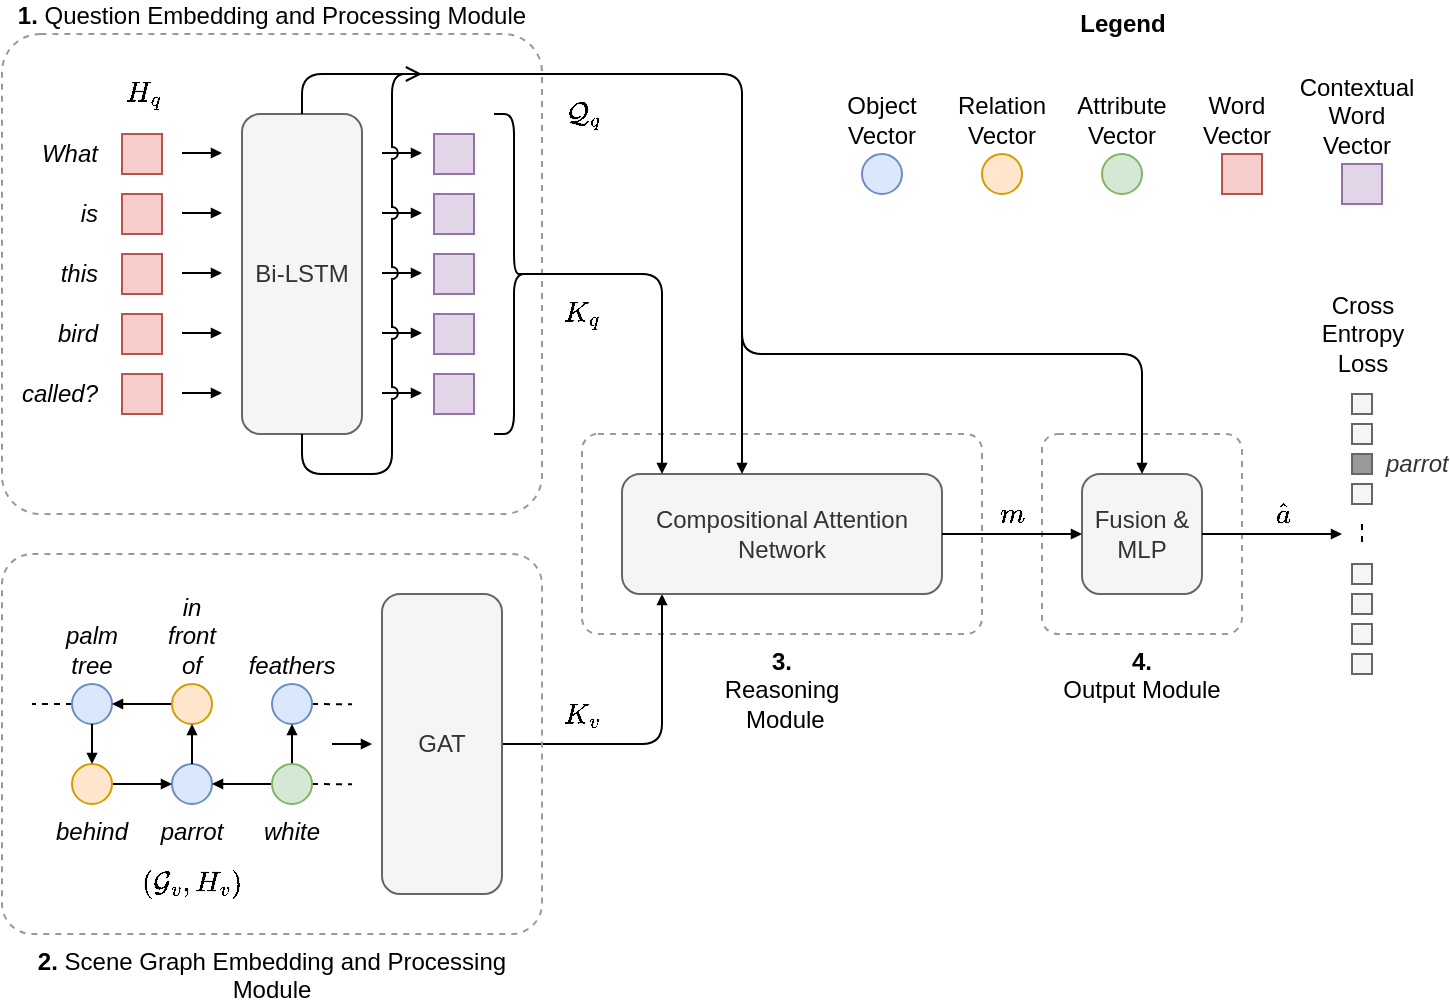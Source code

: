 <mxfile version="13.10.6" type="github">
  <diagram id="HfLiJ4DD011SfzfWRTsT" name="Page-1">
    <mxGraphModel dx="1263" dy="709" grid="1" gridSize="10" guides="1" tooltips="1" connect="1" arrows="1" fold="1" page="1" pageScale="1" pageWidth="827" pageHeight="1169" math="1" shadow="0">
      <root>
        <mxCell id="0" />
        <mxCell id="1" parent="0" />
        <mxCell id="Oq3xh2eoCdKH_E2tni3q-53" value="&lt;b&gt;4. &lt;br&gt;&lt;/b&gt;Output Module" style="rounded=1;whiteSpace=wrap;html=1;fillColor=none;labelPosition=center;verticalLabelPosition=bottom;align=center;verticalAlign=top;dashed=1;arcSize=8;strokeColor=#999999;" vertex="1" parent="1">
          <mxGeometry x="590" y="240" width="100" height="100" as="geometry" />
        </mxCell>
        <mxCell id="Oq3xh2eoCdKH_E2tni3q-51" value="&lt;b&gt;3.&lt;br&gt;&lt;/b&gt;Reasoning&lt;br&gt;&amp;nbsp;Module" style="rounded=1;whiteSpace=wrap;html=1;fillColor=none;labelPosition=center;verticalLabelPosition=bottom;align=center;verticalAlign=top;dashed=1;arcSize=8;strokeColor=#999999;" vertex="1" parent="1">
          <mxGeometry x="360" y="240" width="200" height="100" as="geometry" />
        </mxCell>
        <mxCell id="9DUDsAGnaTjI5zjK5OL5-17" value="&lt;b&gt;1.&amp;nbsp;&lt;/b&gt;Question Embedding and Processing Module" style="rounded=1;whiteSpace=wrap;html=1;fillColor=none;labelPosition=center;verticalLabelPosition=top;align=center;verticalAlign=bottom;arcSize=8;dashed=1;shadow=0;glass=0;sketch=0;strokeColor=#999999;" parent="1" vertex="1">
          <mxGeometry x="70" y="40" width="270" height="240" as="geometry" />
        </mxCell>
        <mxCell id="OLSpMZ1pEOFonk4ee4Rg-14" value="" style="group" parent="1" vertex="1" connectable="0">
          <mxGeometry x="130" y="90" width="50" height="140" as="geometry" />
        </mxCell>
        <mxCell id="9DUDsAGnaTjI5zjK5OL5-105" style="edgeStyle=none;rounded=1;orthogonalLoop=1;jettySize=auto;html=1;startArrow=block;startFill=1;startSize=3;endArrow=none;endFill=0;endSize=3;strokeColor=#000000;strokeWidth=1;fontSize=8;" parent="OLSpMZ1pEOFonk4ee4Rg-14" edge="1">
          <mxGeometry x="-115" y="-11" as="geometry">
            <mxPoint x="30" y="9.5" as="targetPoint" />
            <mxPoint x="50" y="9.5" as="sourcePoint" />
          </mxGeometry>
        </mxCell>
        <mxCell id="OLSpMZ1pEOFonk4ee4Rg-3" value="What" style="rect;whiteSpace=wrap;html=1;fillColor=#f8cecc;strokeColor=#b85450;labelPosition=left;verticalLabelPosition=middle;align=right;verticalAlign=middle;spacingRight=10;fontStyle=2" parent="OLSpMZ1pEOFonk4ee4Rg-14" vertex="1">
          <mxGeometry width="20" height="20" as="geometry" />
        </mxCell>
        <mxCell id="OLSpMZ1pEOFonk4ee4Rg-4" value="is&lt;br&gt;" style="rect;whiteSpace=wrap;html=1;fillColor=#f8cecc;strokeColor=#b85450;labelPosition=left;verticalLabelPosition=middle;align=right;verticalAlign=middle;spacingRight=10;fontStyle=2" parent="OLSpMZ1pEOFonk4ee4Rg-14" vertex="1">
          <mxGeometry y="30" width="20" height="20" as="geometry" />
        </mxCell>
        <mxCell id="OLSpMZ1pEOFonk4ee4Rg-5" value="this" style="rect;whiteSpace=wrap;html=1;fillColor=#f8cecc;strokeColor=#b85450;labelPosition=left;verticalLabelPosition=middle;align=right;verticalAlign=middle;spacingRight=10;fontStyle=2" parent="OLSpMZ1pEOFonk4ee4Rg-14" vertex="1">
          <mxGeometry y="60" width="20" height="20" as="geometry" />
        </mxCell>
        <mxCell id="OLSpMZ1pEOFonk4ee4Rg-6" value="bird" style="rect;whiteSpace=wrap;html=1;fillColor=#f8cecc;strokeColor=#b85450;labelPosition=left;verticalLabelPosition=middle;align=right;verticalAlign=middle;spacingRight=10;fontStyle=2" parent="OLSpMZ1pEOFonk4ee4Rg-14" vertex="1">
          <mxGeometry y="90" width="20" height="20" as="geometry" />
        </mxCell>
        <mxCell id="OLSpMZ1pEOFonk4ee4Rg-7" value="called?" style="rect;whiteSpace=wrap;html=1;fillColor=#f8cecc;strokeColor=#b85450;labelPosition=left;verticalLabelPosition=middle;align=right;verticalAlign=middle;spacingRight=10;fontStyle=2" parent="OLSpMZ1pEOFonk4ee4Rg-14" vertex="1">
          <mxGeometry y="120" width="20" height="20" as="geometry" />
        </mxCell>
        <mxCell id="OLSpMZ1pEOFonk4ee4Rg-10" style="edgeStyle=none;rounded=1;orthogonalLoop=1;jettySize=auto;html=1;startArrow=block;startFill=1;startSize=3;endArrow=none;endFill=0;endSize=3;strokeColor=#000000;strokeWidth=1;fontSize=8;" parent="OLSpMZ1pEOFonk4ee4Rg-14" edge="1">
          <mxGeometry x="-115" y="19" as="geometry">
            <mxPoint x="30" y="39.5" as="targetPoint" />
            <mxPoint x="50" y="39.5" as="sourcePoint" />
          </mxGeometry>
        </mxCell>
        <mxCell id="OLSpMZ1pEOFonk4ee4Rg-11" style="edgeStyle=none;rounded=1;orthogonalLoop=1;jettySize=auto;html=1;startArrow=block;startFill=1;startSize=3;endArrow=none;endFill=0;endSize=3;strokeColor=#000000;strokeWidth=1;fontSize=8;" parent="OLSpMZ1pEOFonk4ee4Rg-14" edge="1">
          <mxGeometry x="-115" y="49" as="geometry">
            <mxPoint x="30" y="69.5" as="targetPoint" />
            <mxPoint x="50" y="69.5" as="sourcePoint" />
          </mxGeometry>
        </mxCell>
        <mxCell id="OLSpMZ1pEOFonk4ee4Rg-12" style="edgeStyle=none;rounded=1;orthogonalLoop=1;jettySize=auto;html=1;startArrow=block;startFill=1;startSize=3;endArrow=none;endFill=0;endSize=3;strokeColor=#000000;strokeWidth=1;fontSize=8;" parent="OLSpMZ1pEOFonk4ee4Rg-14" edge="1">
          <mxGeometry x="-115" y="79" as="geometry">
            <mxPoint x="30" y="99.5" as="targetPoint" />
            <mxPoint x="50" y="99.5" as="sourcePoint" />
          </mxGeometry>
        </mxCell>
        <mxCell id="OLSpMZ1pEOFonk4ee4Rg-13" style="edgeStyle=none;rounded=1;orthogonalLoop=1;jettySize=auto;html=1;startArrow=block;startFill=1;startSize=3;endArrow=none;endFill=0;endSize=3;strokeColor=#000000;strokeWidth=1;fontSize=8;" parent="OLSpMZ1pEOFonk4ee4Rg-14" edge="1">
          <mxGeometry x="-115" y="109" as="geometry">
            <mxPoint x="30" y="129.5" as="targetPoint" />
            <mxPoint x="50" y="129.5" as="sourcePoint" />
          </mxGeometry>
        </mxCell>
        <mxCell id="9DUDsAGnaTjI5zjK5OL5-45" value="&lt;i&gt;parrot&lt;/i&gt;" style="ellipse;whiteSpace=wrap;html=1;fillColor=#dae8fc;strokeColor=#6c8ebf;labelPosition=center;verticalLabelPosition=bottom;align=center;verticalAlign=top;" parent="1" vertex="1">
          <mxGeometry x="155" y="405" width="20" height="20" as="geometry" />
        </mxCell>
        <mxCell id="9DUDsAGnaTjI5zjK5OL5-82" style="edgeStyle=none;rounded=1;orthogonalLoop=1;jettySize=auto;html=1;exitX=1;exitY=0.5;exitDx=0;exitDy=0;dashed=1;startArrow=none;startFill=0;startSize=3;endArrow=none;endFill=0;endSize=3;strokeColor=#000000;strokeWidth=1;fontSize=8;" parent="1" source="9DUDsAGnaTjI5zjK5OL5-46" edge="1">
          <mxGeometry x="85" y="365" as="geometry">
            <mxPoint x="245" y="375.167" as="targetPoint" />
          </mxGeometry>
        </mxCell>
        <mxCell id="9DUDsAGnaTjI5zjK5OL5-46" value="&lt;i&gt;feathers&lt;/i&gt;" style="ellipse;whiteSpace=wrap;html=1;fillColor=#dae8fc;strokeColor=#6c8ebf;labelPosition=center;verticalLabelPosition=top;align=center;verticalAlign=bottom;" parent="1" vertex="1">
          <mxGeometry x="205" y="365" width="20" height="20" as="geometry" />
        </mxCell>
        <mxCell id="9DUDsAGnaTjI5zjK5OL5-75" style="edgeStyle=none;rounded=1;orthogonalLoop=1;jettySize=auto;html=1;exitX=0;exitY=0.5;exitDx=0;exitDy=0;entryX=1;entryY=0.5;entryDx=0;entryDy=0;startArrow=none;startFill=0;startSize=3;endArrow=block;endFill=1;endSize=3;strokeColor=#000000;strokeWidth=1;fontSize=8;" parent="1" source="9DUDsAGnaTjI5zjK5OL5-49" target="9DUDsAGnaTjI5zjK5OL5-45" edge="1">
          <mxGeometry x="85" y="365" as="geometry" />
        </mxCell>
        <mxCell id="9DUDsAGnaTjI5zjK5OL5-76" style="edgeStyle=none;rounded=1;orthogonalLoop=1;jettySize=auto;html=1;exitX=0.5;exitY=0;exitDx=0;exitDy=0;entryX=0.5;entryY=1;entryDx=0;entryDy=0;startArrow=none;startFill=0;startSize=3;endArrow=block;endFill=1;endSize=3;strokeColor=#000000;strokeWidth=1;fontSize=8;" parent="1" source="9DUDsAGnaTjI5zjK5OL5-49" target="9DUDsAGnaTjI5zjK5OL5-46" edge="1">
          <mxGeometry x="85" y="365" as="geometry" />
        </mxCell>
        <mxCell id="9DUDsAGnaTjI5zjK5OL5-83" style="edgeStyle=none;rounded=1;orthogonalLoop=1;jettySize=auto;html=1;exitX=1;exitY=0.5;exitDx=0;exitDy=0;dashed=1;startArrow=none;startFill=0;startSize=3;endArrow=none;endFill=0;endSize=3;strokeColor=#000000;strokeWidth=1;fontSize=8;" parent="1" source="9DUDsAGnaTjI5zjK5OL5-49" edge="1">
          <mxGeometry x="85" y="365" as="geometry">
            <mxPoint x="245" y="415.167" as="targetPoint" />
          </mxGeometry>
        </mxCell>
        <mxCell id="9DUDsAGnaTjI5zjK5OL5-49" value="&lt;i&gt;white&lt;/i&gt;" style="ellipse;whiteSpace=wrap;html=1;fillColor=#d5e8d4;strokeColor=#82b366;labelPosition=center;verticalLabelPosition=bottom;align=center;verticalAlign=top;" parent="1" vertex="1">
          <mxGeometry x="205" y="405" width="20" height="20" as="geometry" />
        </mxCell>
        <mxCell id="9DUDsAGnaTjI5zjK5OL5-81" style="edgeStyle=none;rounded=1;orthogonalLoop=1;jettySize=auto;html=1;exitX=0;exitY=0.5;exitDx=0;exitDy=0;startArrow=none;startFill=0;startSize=3;endArrow=none;endFill=0;endSize=3;strokeColor=#000000;strokeWidth=1;fontSize=8;dashed=1;" parent="1" source="9DUDsAGnaTjI5zjK5OL5-51" edge="1">
          <mxGeometry x="85" y="365" as="geometry">
            <mxPoint x="85" y="375" as="targetPoint" />
          </mxGeometry>
        </mxCell>
        <mxCell id="9DUDsAGnaTjI5zjK5OL5-51" value="&lt;i&gt;palm tree&lt;/i&gt;" style="ellipse;whiteSpace=wrap;html=1;fillColor=#dae8fc;strokeColor=#6c8ebf;labelPosition=center;verticalLabelPosition=top;align=center;verticalAlign=bottom;" parent="1" vertex="1">
          <mxGeometry x="105" y="365" width="20" height="20" as="geometry" />
        </mxCell>
        <mxCell id="9DUDsAGnaTjI5zjK5OL5-78" style="edgeStyle=none;rounded=1;orthogonalLoop=1;jettySize=auto;html=1;exitX=1;exitY=0.5;exitDx=0;exitDy=0;entryX=0;entryY=0.5;entryDx=0;entryDy=0;startArrow=none;startFill=0;startSize=3;endArrow=block;endFill=1;endSize=3;strokeColor=#000000;strokeWidth=1;fontSize=8;" parent="1" source="9DUDsAGnaTjI5zjK5OL5-52" target="9DUDsAGnaTjI5zjK5OL5-45" edge="1">
          <mxGeometry x="85" y="365" as="geometry" />
        </mxCell>
        <mxCell id="9DUDsAGnaTjI5zjK5OL5-52" value="&lt;i&gt;behind&lt;/i&gt;" style="ellipse;whiteSpace=wrap;html=1;fillColor=#ffe6cc;strokeColor=#d79b00;labelPosition=center;verticalLabelPosition=bottom;align=center;verticalAlign=top;" parent="1" vertex="1">
          <mxGeometry x="105" y="405" width="20" height="20" as="geometry" />
        </mxCell>
        <mxCell id="9DUDsAGnaTjI5zjK5OL5-77" style="edgeStyle=none;rounded=1;orthogonalLoop=1;jettySize=auto;html=1;exitX=0.5;exitY=1;exitDx=0;exitDy=0;entryX=0.5;entryY=0;entryDx=0;entryDy=0;startArrow=none;startFill=0;startSize=3;endArrow=block;endFill=1;endSize=3;strokeColor=#000000;strokeWidth=1;fontSize=8;" parent="1" source="9DUDsAGnaTjI5zjK5OL5-51" target="9DUDsAGnaTjI5zjK5OL5-52" edge="1">
          <mxGeometry x="85" y="365" as="geometry" />
        </mxCell>
        <mxCell id="9DUDsAGnaTjI5zjK5OL5-80" style="edgeStyle=none;rounded=1;orthogonalLoop=1;jettySize=auto;html=1;exitX=0;exitY=0.5;exitDx=0;exitDy=0;entryX=1;entryY=0.5;entryDx=0;entryDy=0;startArrow=none;startFill=0;startSize=3;endArrow=block;endFill=1;endSize=3;strokeColor=#000000;strokeWidth=1;fontSize=8;" parent="1" source="9DUDsAGnaTjI5zjK5OL5-53" target="9DUDsAGnaTjI5zjK5OL5-51" edge="1">
          <mxGeometry x="85" y="365" as="geometry" />
        </mxCell>
        <mxCell id="9DUDsAGnaTjI5zjK5OL5-53" value="&lt;i&gt;in front of&lt;/i&gt;" style="ellipse;whiteSpace=wrap;html=1;fillColor=#ffe6cc;strokeColor=#d79b00;labelPosition=center;verticalLabelPosition=top;align=center;verticalAlign=bottom;" parent="1" vertex="1">
          <mxGeometry x="155" y="365" width="20" height="20" as="geometry" />
        </mxCell>
        <mxCell id="9DUDsAGnaTjI5zjK5OL5-79" style="edgeStyle=none;rounded=1;orthogonalLoop=1;jettySize=auto;html=1;exitX=0.5;exitY=0;exitDx=0;exitDy=0;entryX=0.5;entryY=1;entryDx=0;entryDy=0;startArrow=none;startFill=0;startSize=3;endArrow=block;endFill=1;endSize=3;strokeColor=#000000;strokeWidth=1;fontSize=8;" parent="1" source="9DUDsAGnaTjI5zjK5OL5-45" target="9DUDsAGnaTjI5zjK5OL5-53" edge="1">
          <mxGeometry x="85" y="365" as="geometry" />
        </mxCell>
        <mxCell id="OLSpMZ1pEOFonk4ee4Rg-28" style="edgeStyle=orthogonalEdgeStyle;rounded=1;orthogonalLoop=1;jettySize=auto;html=1;startArrow=block;startFill=1;startSize=3;endArrow=none;endFill=0;endSize=3;strokeWidth=1;fontSize=8;entryX=1;entryY=0.5;entryDx=0;entryDy=0;" parent="1" source="OLSpMZ1pEOFonk4ee4Rg-30" target="Oq3xh2eoCdKH_E2tni3q-42" edge="1">
          <mxGeometry x="160" y="560" as="geometry">
            <mxPoint x="370" y="410" as="targetPoint" />
            <mxPoint x="420" y="360" as="sourcePoint" />
            <Array as="points">
              <mxPoint x="400" y="395" />
            </Array>
          </mxGeometry>
        </mxCell>
        <mxCell id="OLSpMZ1pEOFonk4ee4Rg-30" value="Compositional Attention Network" style="rounded=1;whiteSpace=wrap;html=1;fillColor=#f5f5f5;strokeColor=#666666;fontColor=#333333;" parent="1" vertex="1">
          <mxGeometry x="380" y="260" width="160" height="60" as="geometry" />
        </mxCell>
        <mxCell id="OLSpMZ1pEOFonk4ee4Rg-31" value="Fusion &amp;amp; MLP" style="rounded=1;whiteSpace=wrap;html=1;fillColor=#f5f5f5;strokeColor=#666666;fontColor=#333333;" parent="1" vertex="1">
          <mxGeometry x="610" y="260" width="60" height="60" as="geometry" />
        </mxCell>
        <mxCell id="OLSpMZ1pEOFonk4ee4Rg-32" style="edgeStyle=orthogonalEdgeStyle;rounded=1;orthogonalLoop=1;jettySize=auto;html=1;startArrow=block;startFill=1;startSize=3;endArrow=none;endFill=0;endSize=3;strokeWidth=1;fontSize=8;entryX=0.1;entryY=0.5;entryDx=0;entryDy=0;entryPerimeter=0;" parent="1" source="OLSpMZ1pEOFonk4ee4Rg-30" target="Oq3xh2eoCdKH_E2tni3q-22" edge="1">
          <mxGeometry x="170" y="570" as="geometry">
            <mxPoint x="420" y="110" as="targetPoint" />
            <mxPoint x="400" y="220" as="sourcePoint" />
            <Array as="points">
              <mxPoint x="400" y="160" />
            </Array>
          </mxGeometry>
        </mxCell>
        <mxCell id="OLSpMZ1pEOFonk4ee4Rg-33" style="edgeStyle=none;rounded=1;orthogonalLoop=1;jettySize=auto;html=1;startArrow=block;startFill=1;startSize=3;endArrow=none;endFill=0;endSize=3;strokeColor=#000000;strokeWidth=1;fontSize=8;" parent="1" edge="1">
          <mxGeometry x="-150" y="154" as="geometry">
            <mxPoint x="235" y="395" as="targetPoint" />
            <mxPoint x="255" y="395" as="sourcePoint" />
          </mxGeometry>
        </mxCell>
        <mxCell id="OLSpMZ1pEOFonk4ee4Rg-52" style="edgeStyle=none;rounded=1;orthogonalLoop=1;jettySize=auto;html=1;startArrow=block;startFill=1;startSize=3;endArrow=none;endFill=0;endSize=3;strokeColor=#000000;strokeWidth=1;fontSize=8;entryX=1;entryY=0.5;entryDx=0;entryDy=0;" parent="1" target="OLSpMZ1pEOFonk4ee4Rg-31" edge="1">
          <mxGeometry x="-50" y="169" as="geometry">
            <mxPoint x="615" y="290" as="targetPoint" />
            <mxPoint x="740" y="290" as="sourcePoint" />
          </mxGeometry>
        </mxCell>
        <mxCell id="OLSpMZ1pEOFonk4ee4Rg-53" value="Cross&lt;br&gt;Entropy&lt;br&gt;Loss" style="text;html=1;align=center;verticalAlign=middle;resizable=0;points=[];autosize=1;" parent="1" vertex="1">
          <mxGeometry x="720" y="165" width="60" height="50" as="geometry" />
        </mxCell>
        <mxCell id="OLSpMZ1pEOFonk4ee4Rg-71" value="" style="group" parent="1" vertex="1" connectable="0">
          <mxGeometry x="745" y="220" width="10" height="140" as="geometry" />
        </mxCell>
        <mxCell id="OLSpMZ1pEOFonk4ee4Rg-58" value="" style="rect;whiteSpace=wrap;html=1;strokeColor=#666666;labelPosition=left;verticalLabelPosition=middle;align=right;verticalAlign=middle;spacingRight=10;fontStyle=2;fontColor=#333333;fillColor=#f5f5f5;" parent="OLSpMZ1pEOFonk4ee4Rg-71" vertex="1">
          <mxGeometry y="85" width="10" height="10" as="geometry" />
        </mxCell>
        <mxCell id="OLSpMZ1pEOFonk4ee4Rg-59" value="" style="rect;whiteSpace=wrap;html=1;strokeColor=#666666;labelPosition=left;verticalLabelPosition=middle;align=right;verticalAlign=middle;spacingRight=10;fontStyle=2;fontColor=#333333;fillColor=#f5f5f5;" parent="OLSpMZ1pEOFonk4ee4Rg-71" vertex="1">
          <mxGeometry y="100" width="10" height="10" as="geometry" />
        </mxCell>
        <mxCell id="OLSpMZ1pEOFonk4ee4Rg-60" value="" style="rect;whiteSpace=wrap;html=1;strokeColor=#666666;labelPosition=left;verticalLabelPosition=middle;align=right;verticalAlign=middle;spacingRight=10;fontStyle=2;fontColor=#333333;fillColor=#f5f5f5;" parent="OLSpMZ1pEOFonk4ee4Rg-71" vertex="1">
          <mxGeometry y="115" width="10" height="10" as="geometry" />
        </mxCell>
        <mxCell id="OLSpMZ1pEOFonk4ee4Rg-61" value="" style="rect;whiteSpace=wrap;html=1;strokeColor=#666666;labelPosition=left;verticalLabelPosition=middle;align=right;verticalAlign=middle;spacingRight=10;fontStyle=2;fontColor=#333333;fillColor=#f5f5f5;" parent="OLSpMZ1pEOFonk4ee4Rg-71" vertex="1">
          <mxGeometry y="130" width="10" height="10" as="geometry" />
        </mxCell>
        <mxCell id="OLSpMZ1pEOFonk4ee4Rg-64" value="" style="rect;whiteSpace=wrap;html=1;strokeColor=#666666;labelPosition=left;verticalLabelPosition=middle;align=right;verticalAlign=middle;spacingRight=10;fontStyle=2;fontColor=#333333;fillColor=#f5f5f5;" parent="OLSpMZ1pEOFonk4ee4Rg-71" vertex="1">
          <mxGeometry width="10" height="10" as="geometry" />
        </mxCell>
        <mxCell id="OLSpMZ1pEOFonk4ee4Rg-65" value="" style="rect;whiteSpace=wrap;html=1;strokeColor=#666666;labelPosition=left;verticalLabelPosition=middle;align=right;verticalAlign=middle;spacingRight=10;fontStyle=2;fontColor=#333333;fillColor=#f5f5f5;" parent="OLSpMZ1pEOFonk4ee4Rg-71" vertex="1">
          <mxGeometry y="15" width="10" height="10" as="geometry" />
        </mxCell>
        <mxCell id="OLSpMZ1pEOFonk4ee4Rg-66" value="parrot" style="rect;whiteSpace=wrap;html=1;labelPosition=right;verticalLabelPosition=middle;align=left;verticalAlign=middle;spacingRight=0;fontStyle=2;spacingLeft=5;strokeColor=#666666;fontColor=#333333;fillColor=#999999;" parent="OLSpMZ1pEOFonk4ee4Rg-71" vertex="1">
          <mxGeometry y="30" width="10" height="10" as="geometry" />
        </mxCell>
        <mxCell id="OLSpMZ1pEOFonk4ee4Rg-67" value="" style="rect;whiteSpace=wrap;html=1;strokeColor=#666666;labelPosition=left;verticalLabelPosition=middle;align=right;verticalAlign=middle;spacingRight=10;fontStyle=2;fontColor=#333333;fillColor=#f5f5f5;" parent="OLSpMZ1pEOFonk4ee4Rg-71" vertex="1">
          <mxGeometry y="45" width="10" height="10" as="geometry" />
        </mxCell>
        <mxCell id="OLSpMZ1pEOFonk4ee4Rg-68" style="edgeStyle=none;rounded=1;orthogonalLoop=1;jettySize=auto;html=1;dashed=1;startArrow=none;startFill=0;startSize=3;endArrow=none;endFill=0;endSize=3;strokeColor=#000000;strokeWidth=1;fontSize=8;" parent="OLSpMZ1pEOFonk4ee4Rg-71" edge="1">
          <mxGeometry x="-135" y="64.83" as="geometry">
            <mxPoint x="5" y="75" as="targetPoint" />
            <mxPoint x="5" y="65" as="sourcePoint" />
          </mxGeometry>
        </mxCell>
        <mxCell id="Oq3xh2eoCdKH_E2tni3q-2" value="Bi-LSTM" style="rounded=1;whiteSpace=wrap;html=1;labelBackgroundColor=none;labelPosition=center;verticalLabelPosition=middle;align=center;verticalAlign=middle;fillColor=#f5f5f5;strokeColor=#666666;fontColor=#333333;" vertex="1" parent="1">
          <mxGeometry x="190" y="80" width="60" height="160" as="geometry" />
        </mxCell>
        <mxCell id="Oq3xh2eoCdKH_E2tni3q-3" value="$$H_q$$" style="text;html=1;align=center;verticalAlign=middle;resizable=0;points=[];autosize=1;" vertex="1" parent="1">
          <mxGeometry x="110" y="60" width="60" height="20" as="geometry" />
        </mxCell>
        <mxCell id="Oq3xh2eoCdKH_E2tni3q-19" value="" style="group" vertex="1" connectable="0" parent="1">
          <mxGeometry x="260" y="90" width="46" height="140" as="geometry" />
        </mxCell>
        <mxCell id="Oq3xh2eoCdKH_E2tni3q-17" value="" style="group;" vertex="1" connectable="0" parent="Oq3xh2eoCdKH_E2tni3q-19">
          <mxGeometry x="26" width="20" height="140" as="geometry" />
        </mxCell>
        <mxCell id="Oq3xh2eoCdKH_E2tni3q-6" value="" style="rect;whiteSpace=wrap;html=1;fillColor=#e1d5e7;strokeColor=#9673a6;labelPosition=left;verticalLabelPosition=middle;align=right;verticalAlign=middle;spacingRight=10;fontStyle=2" vertex="1" parent="Oq3xh2eoCdKH_E2tni3q-17">
          <mxGeometry width="20" height="20" as="geometry" />
        </mxCell>
        <mxCell id="Oq3xh2eoCdKH_E2tni3q-7" value="" style="rect;whiteSpace=wrap;html=1;fillColor=#e1d5e7;strokeColor=#9673a6;labelPosition=left;verticalLabelPosition=middle;align=right;verticalAlign=middle;spacingRight=10;fontStyle=2" vertex="1" parent="Oq3xh2eoCdKH_E2tni3q-17">
          <mxGeometry y="30" width="20" height="20" as="geometry" />
        </mxCell>
        <mxCell id="Oq3xh2eoCdKH_E2tni3q-8" value="" style="rect;whiteSpace=wrap;html=1;fillColor=#e1d5e7;strokeColor=#9673a6;labelPosition=left;verticalLabelPosition=middle;align=right;verticalAlign=middle;spacingRight=10;fontStyle=2" vertex="1" parent="Oq3xh2eoCdKH_E2tni3q-17">
          <mxGeometry y="60" width="20" height="20" as="geometry" />
        </mxCell>
        <mxCell id="Oq3xh2eoCdKH_E2tni3q-9" value="" style="rect;whiteSpace=wrap;html=1;fillColor=#e1d5e7;strokeColor=#9673a6;labelPosition=left;verticalLabelPosition=middle;align=right;verticalAlign=middle;spacingRight=10;fontStyle=2" vertex="1" parent="Oq3xh2eoCdKH_E2tni3q-17">
          <mxGeometry y="90" width="20" height="20" as="geometry" />
        </mxCell>
        <mxCell id="Oq3xh2eoCdKH_E2tni3q-10" value="" style="rect;whiteSpace=wrap;html=1;fillColor=#e1d5e7;strokeColor=#9673a6;labelPosition=left;verticalLabelPosition=middle;align=right;verticalAlign=middle;spacingRight=10;fontStyle=2" vertex="1" parent="Oq3xh2eoCdKH_E2tni3q-17">
          <mxGeometry y="120" width="20" height="20" as="geometry" />
        </mxCell>
        <mxCell id="Oq3xh2eoCdKH_E2tni3q-18" value="" style="group" vertex="1" connectable="0" parent="Oq3xh2eoCdKH_E2tni3q-19">
          <mxGeometry y="9.5" width="20" height="120" as="geometry" />
        </mxCell>
        <mxCell id="Oq3xh2eoCdKH_E2tni3q-5" style="edgeStyle=none;rounded=1;orthogonalLoop=1;jettySize=auto;html=1;startArrow=block;startFill=1;startSize=3;endArrow=none;endFill=0;endSize=3;strokeColor=#000000;strokeWidth=1;fontSize=8;" edge="1" parent="Oq3xh2eoCdKH_E2tni3q-18">
          <mxGeometry x="-145" y="-20.5" as="geometry">
            <mxPoint as="targetPoint" />
            <mxPoint x="20" as="sourcePoint" />
          </mxGeometry>
        </mxCell>
        <mxCell id="Oq3xh2eoCdKH_E2tni3q-11" style="edgeStyle=none;rounded=1;orthogonalLoop=1;jettySize=auto;html=1;startArrow=block;startFill=1;startSize=3;endArrow=none;endFill=0;endSize=3;strokeColor=#000000;strokeWidth=1;fontSize=8;" edge="1" parent="Oq3xh2eoCdKH_E2tni3q-18">
          <mxGeometry x="-145" y="9.5" as="geometry">
            <mxPoint y="30" as="targetPoint" />
            <mxPoint x="20" y="30" as="sourcePoint" />
          </mxGeometry>
        </mxCell>
        <mxCell id="Oq3xh2eoCdKH_E2tni3q-12" style="edgeStyle=none;rounded=1;orthogonalLoop=1;jettySize=auto;html=1;startArrow=block;startFill=1;startSize=3;endArrow=none;endFill=0;endSize=3;strokeColor=#000000;strokeWidth=1;fontSize=8;" edge="1" parent="Oq3xh2eoCdKH_E2tni3q-18">
          <mxGeometry x="-145" y="39.5" as="geometry">
            <mxPoint y="60" as="targetPoint" />
            <mxPoint x="20" y="60" as="sourcePoint" />
          </mxGeometry>
        </mxCell>
        <mxCell id="Oq3xh2eoCdKH_E2tni3q-13" style="edgeStyle=none;rounded=1;orthogonalLoop=1;jettySize=auto;html=1;startArrow=block;startFill=1;startSize=3;endArrow=none;endFill=0;endSize=3;strokeColor=#000000;strokeWidth=1;fontSize=8;" edge="1" parent="Oq3xh2eoCdKH_E2tni3q-18">
          <mxGeometry x="-145" y="69.5" as="geometry">
            <mxPoint y="90" as="targetPoint" />
            <mxPoint x="20" y="90" as="sourcePoint" />
          </mxGeometry>
        </mxCell>
        <mxCell id="Oq3xh2eoCdKH_E2tni3q-14" style="edgeStyle=none;rounded=1;orthogonalLoop=1;jettySize=auto;html=1;startArrow=block;startFill=1;startSize=3;endArrow=none;endFill=0;endSize=3;strokeColor=#000000;strokeWidth=1;fontSize=8;" edge="1" parent="Oq3xh2eoCdKH_E2tni3q-18">
          <mxGeometry x="-145" y="99.5" as="geometry">
            <mxPoint y="120" as="targetPoint" />
            <mxPoint x="20" y="120" as="sourcePoint" />
          </mxGeometry>
        </mxCell>
        <mxCell id="Oq3xh2eoCdKH_E2tni3q-21" value="$$\mathcal{Q}_q$$" style="text;html=1;align=center;verticalAlign=middle;resizable=0;points=[];autosize=1;" vertex="1" parent="1">
          <mxGeometry x="300" y="70" width="120" height="20" as="geometry" />
        </mxCell>
        <mxCell id="Oq3xh2eoCdKH_E2tni3q-22" value="" style="shape=curlyBracket;whiteSpace=wrap;html=1;rounded=1;align=center;direction=west;" vertex="1" parent="1">
          <mxGeometry x="316" y="80" width="20" height="160" as="geometry" />
        </mxCell>
        <mxCell id="Oq3xh2eoCdKH_E2tni3q-27" value="$$K_q$$" style="text;html=1;align=center;verticalAlign=middle;resizable=0;points=[];autosize=1;" vertex="1" parent="1">
          <mxGeometry x="330" y="170" width="60" height="20" as="geometry" />
        </mxCell>
        <mxCell id="Oq3xh2eoCdKH_E2tni3q-38" style="edgeStyle=orthogonalEdgeStyle;rounded=1;orthogonalLoop=1;jettySize=auto;html=1;startArrow=block;startFill=1;startSize=3;endArrow=none;endFill=0;endSize=3;strokeWidth=1;fontSize=8;entryX=0.5;entryY=0;entryDx=0;entryDy=0;" edge="1" parent="1" source="OLSpMZ1pEOFonk4ee4Rg-30" target="Oq3xh2eoCdKH_E2tni3q-2">
          <mxGeometry x="180" y="580" as="geometry">
            <mxPoint x="660" y="570" as="targetPoint" />
            <mxPoint x="440" y="220" as="sourcePoint" />
            <Array as="points">
              <mxPoint x="440" y="60" />
              <mxPoint x="220" y="60" />
            </Array>
          </mxGeometry>
        </mxCell>
        <mxCell id="Oq3xh2eoCdKH_E2tni3q-40" value="$$K_v$$" style="text;html=1;align=center;verticalAlign=middle;resizable=0;points=[];autosize=1;" vertex="1" parent="1">
          <mxGeometry x="330" y="370" width="60" height="20" as="geometry" />
        </mxCell>
        <mxCell id="Oq3xh2eoCdKH_E2tni3q-41" value="$$(\mathcal{G}_v, H_v)$$" style="text;html=1;align=center;verticalAlign=middle;resizable=0;points=[];autosize=1;" vertex="1" parent="1">
          <mxGeometry x="85" y="455" width="160" height="20" as="geometry" />
        </mxCell>
        <mxCell id="Oq3xh2eoCdKH_E2tni3q-42" value="GAT" style="rounded=1;whiteSpace=wrap;html=1;labelBackgroundColor=none;labelPosition=center;verticalLabelPosition=middle;align=center;verticalAlign=middle;fillColor=#f5f5f5;strokeColor=#666666;fontColor=#333333;" vertex="1" parent="1">
          <mxGeometry x="260" y="320" width="60" height="150" as="geometry" />
        </mxCell>
        <mxCell id="Oq3xh2eoCdKH_E2tni3q-43" value="&lt;b&gt;2.&amp;nbsp;&lt;/b&gt;Scene Graph Embedding and Processing Module" style="rounded=1;whiteSpace=wrap;html=1;fillColor=none;labelPosition=center;verticalLabelPosition=bottom;align=center;verticalAlign=top;dashed=1;arcSize=8;strokeColor=#999999;" vertex="1" parent="1">
          <mxGeometry x="70" y="300" width="270" height="190" as="geometry" />
        </mxCell>
        <mxCell id="Oq3xh2eoCdKH_E2tni3q-46" style="edgeStyle=orthogonalEdgeStyle;rounded=1;jumpStyle=arc;jumpSize=6;orthogonalLoop=1;jettySize=auto;html=1;endArrow=open;endFill=0;exitX=0.5;exitY=1;exitDx=0;exitDy=0;" edge="1" parent="1" source="Oq3xh2eoCdKH_E2tni3q-2">
          <mxGeometry relative="1" as="geometry">
            <mxPoint x="280" y="60" as="targetPoint" />
            <mxPoint x="360" y="290" as="sourcePoint" />
            <Array as="points">
              <mxPoint x="220" y="260" />
              <mxPoint x="265" y="260" />
              <mxPoint x="265" y="60" />
            </Array>
          </mxGeometry>
        </mxCell>
        <mxCell id="Oq3xh2eoCdKH_E2tni3q-47" style="edgeStyle=orthogonalEdgeStyle;rounded=1;orthogonalLoop=1;jettySize=auto;html=1;startArrow=block;startFill=1;startSize=3;endArrow=none;endFill=0;endSize=3;strokeWidth=1;fontSize=8;exitX=0.5;exitY=0;exitDx=0;exitDy=0;" edge="1" parent="1" source="OLSpMZ1pEOFonk4ee4Rg-31">
          <mxGeometry x="325" y="540" as="geometry">
            <mxPoint x="440" y="160" as="targetPoint" />
            <mxPoint x="585" y="190" as="sourcePoint" />
            <Array as="points">
              <mxPoint x="640" y="200" />
              <mxPoint x="440" y="200" />
            </Array>
          </mxGeometry>
        </mxCell>
        <mxCell id="Oq3xh2eoCdKH_E2tni3q-48" value="$$\hat{a}$$" style="text;html=1;align=center;verticalAlign=middle;resizable=0;points=[];autosize=1;" vertex="1" parent="1">
          <mxGeometry x="670" y="270" width="80" height="20" as="geometry" />
        </mxCell>
        <mxCell id="Oq3xh2eoCdKH_E2tni3q-50" value="$$m$$" style="text;html=1;align=center;verticalAlign=middle;resizable=0;points=[];autosize=1;" vertex="1" parent="1">
          <mxGeometry x="550" y="270" width="50" height="20" as="geometry" />
        </mxCell>
        <mxCell id="Oq3xh2eoCdKH_E2tni3q-58" style="edgeStyle=none;rounded=1;orthogonalLoop=1;jettySize=auto;html=1;startArrow=block;startFill=1;startSize=3;endArrow=none;endFill=0;endSize=3;strokeColor=#000000;strokeWidth=1;fontSize=8;entryX=1;entryY=0.5;entryDx=0;entryDy=0;exitX=0;exitY=0.5;exitDx=0;exitDy=0;" edge="1" parent="1" source="OLSpMZ1pEOFonk4ee4Rg-31" target="OLSpMZ1pEOFonk4ee4Rg-30">
          <mxGeometry x="-50" y="179" as="geometry">
            <mxPoint x="690" y="300" as="targetPoint" />
            <mxPoint x="710" y="100" as="sourcePoint" />
          </mxGeometry>
        </mxCell>
        <mxCell id="Oq3xh2eoCdKH_E2tni3q-67" value="" style="group" vertex="1" connectable="0" parent="1">
          <mxGeometry x="480" y="25" width="310" height="110" as="geometry" />
        </mxCell>
        <mxCell id="Oq3xh2eoCdKH_E2tni3q-66" value="&lt;span style=&quot;font-style: normal&quot;&gt;Contextual Word&lt;br&gt;Vector&lt;/span&gt;" style="rect;html=1;fillColor=#e1d5e7;strokeColor=#9673a6;labelPosition=center;verticalLabelPosition=top;align=center;verticalAlign=bottom;spacingRight=10;fontStyle=2;spacingLeft=5;whiteSpace=wrap;" vertex="1" parent="Oq3xh2eoCdKH_E2tni3q-67">
          <mxGeometry x="260" y="80" width="20" height="20" as="geometry" />
        </mxCell>
        <mxCell id="OLSpMZ1pEOFonk4ee4Rg-36" value="&lt;b&gt;Legend&lt;/b&gt;" style="text;html=1;align=center;verticalAlign=middle;resizable=0;points=[];autosize=1;" parent="Oq3xh2eoCdKH_E2tni3q-67" vertex="1">
          <mxGeometry x="120" width="60" height="20" as="geometry" />
        </mxCell>
        <mxCell id="OLSpMZ1pEOFonk4ee4Rg-39" value="Relation&lt;br&gt;Vector" style="ellipse;whiteSpace=wrap;html=1;fillColor=#ffe6cc;strokeColor=#d79b00;labelPosition=center;verticalLabelPosition=top;align=center;verticalAlign=bottom;spacingRight=5;fontStyle=0;spacingLeft=5;" parent="Oq3xh2eoCdKH_E2tni3q-67" vertex="1">
          <mxGeometry x="80" y="75" width="20" height="20" as="geometry" />
        </mxCell>
        <mxCell id="OLSpMZ1pEOFonk4ee4Rg-40" value="Attribute&lt;br&gt;Vector" style="ellipse;whiteSpace=wrap;html=1;fillColor=#d5e8d4;strokeColor=#82b366;labelPosition=center;verticalLabelPosition=top;align=center;verticalAlign=bottom;spacingRight=5;fontStyle=0;spacingLeft=5;" parent="Oq3xh2eoCdKH_E2tni3q-67" vertex="1">
          <mxGeometry x="140" y="75" width="20" height="20" as="geometry" />
        </mxCell>
        <mxCell id="OLSpMZ1pEOFonk4ee4Rg-41" value="Object&lt;br&gt;Vector" style="ellipse;whiteSpace=wrap;html=1;fillColor=#dae8fc;strokeColor=#6c8ebf;labelPosition=center;verticalLabelPosition=top;align=center;verticalAlign=bottom;spacingRight=5;fontStyle=0;spacingLeft=5;" parent="Oq3xh2eoCdKH_E2tni3q-67" vertex="1">
          <mxGeometry x="20" y="75" width="20" height="20" as="geometry" />
        </mxCell>
        <mxCell id="OLSpMZ1pEOFonk4ee4Rg-44" value="&lt;span style=&quot;font-style: normal&quot;&gt;Word&lt;br&gt;Vector&lt;/span&gt;" style="rect;whiteSpace=wrap;html=1;fillColor=#f8cecc;strokeColor=#b85450;labelPosition=center;verticalLabelPosition=top;align=center;verticalAlign=bottom;spacingRight=10;fontStyle=2;spacingLeft=5;" parent="Oq3xh2eoCdKH_E2tni3q-67" vertex="1">
          <mxGeometry x="200" y="75" width="20" height="20" as="geometry" />
        </mxCell>
      </root>
    </mxGraphModel>
  </diagram>
</mxfile>
